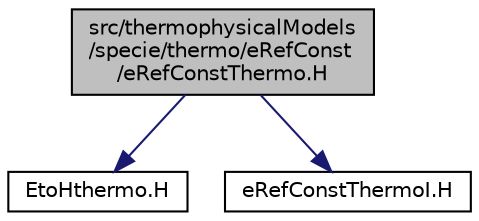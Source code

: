 digraph "src/thermophysicalModels/specie/thermo/eRefConst/eRefConstThermo.H"
{
  bgcolor="transparent";
  edge [fontname="Helvetica",fontsize="10",labelfontname="Helvetica",labelfontsize="10"];
  node [fontname="Helvetica",fontsize="10",shape=record];
  Node1 [label="src/thermophysicalModels\l/specie/thermo/eRefConst\l/eRefConstThermo.H",height=0.2,width=0.4,color="black", fillcolor="grey75", style="filled" fontcolor="black"];
  Node1 -> Node2 [color="midnightblue",fontsize="10",style="solid",fontname="Helvetica"];
  Node2 [label="EtoHthermo.H",height=0.2,width=0.4,color="black",URL="$EtoHthermo_8H.html"];
  Node1 -> Node3 [color="midnightblue",fontsize="10",style="solid",fontname="Helvetica"];
  Node3 [label="eRefConstThermoI.H",height=0.2,width=0.4,color="black",URL="$eRefConstThermoI_8H.html"];
}

